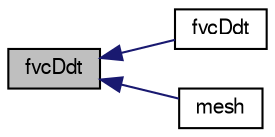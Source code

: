 digraph "fvcDdt"
{
  bgcolor="transparent";
  edge [fontname="FreeSans",fontsize="10",labelfontname="FreeSans",labelfontsize="10"];
  node [fontname="FreeSans",fontsize="10",shape=record];
  rankdir="LR";
  Node28 [label="fvcDdt",height=0.2,width=0.4,color="black", fillcolor="grey75", style="filled", fontcolor="black"];
  Node28 -> Node29 [dir="back",color="midnightblue",fontsize="10",style="solid",fontname="FreeSans"];
  Node29 [label="fvcDdt",height=0.2,width=0.4,color="black",URL="$a22466.html#a2e564067d965a548d3cacd230cb3573b"];
  Node28 -> Node30 [dir="back",color="midnightblue",fontsize="10",style="solid",fontname="FreeSans"];
  Node30 [label="mesh",height=0.2,width=0.4,color="black",URL="$a22466.html#a470f06cfb9b6ee887cd85d63de275607",tooltip="Return mesh reference. "];
}
